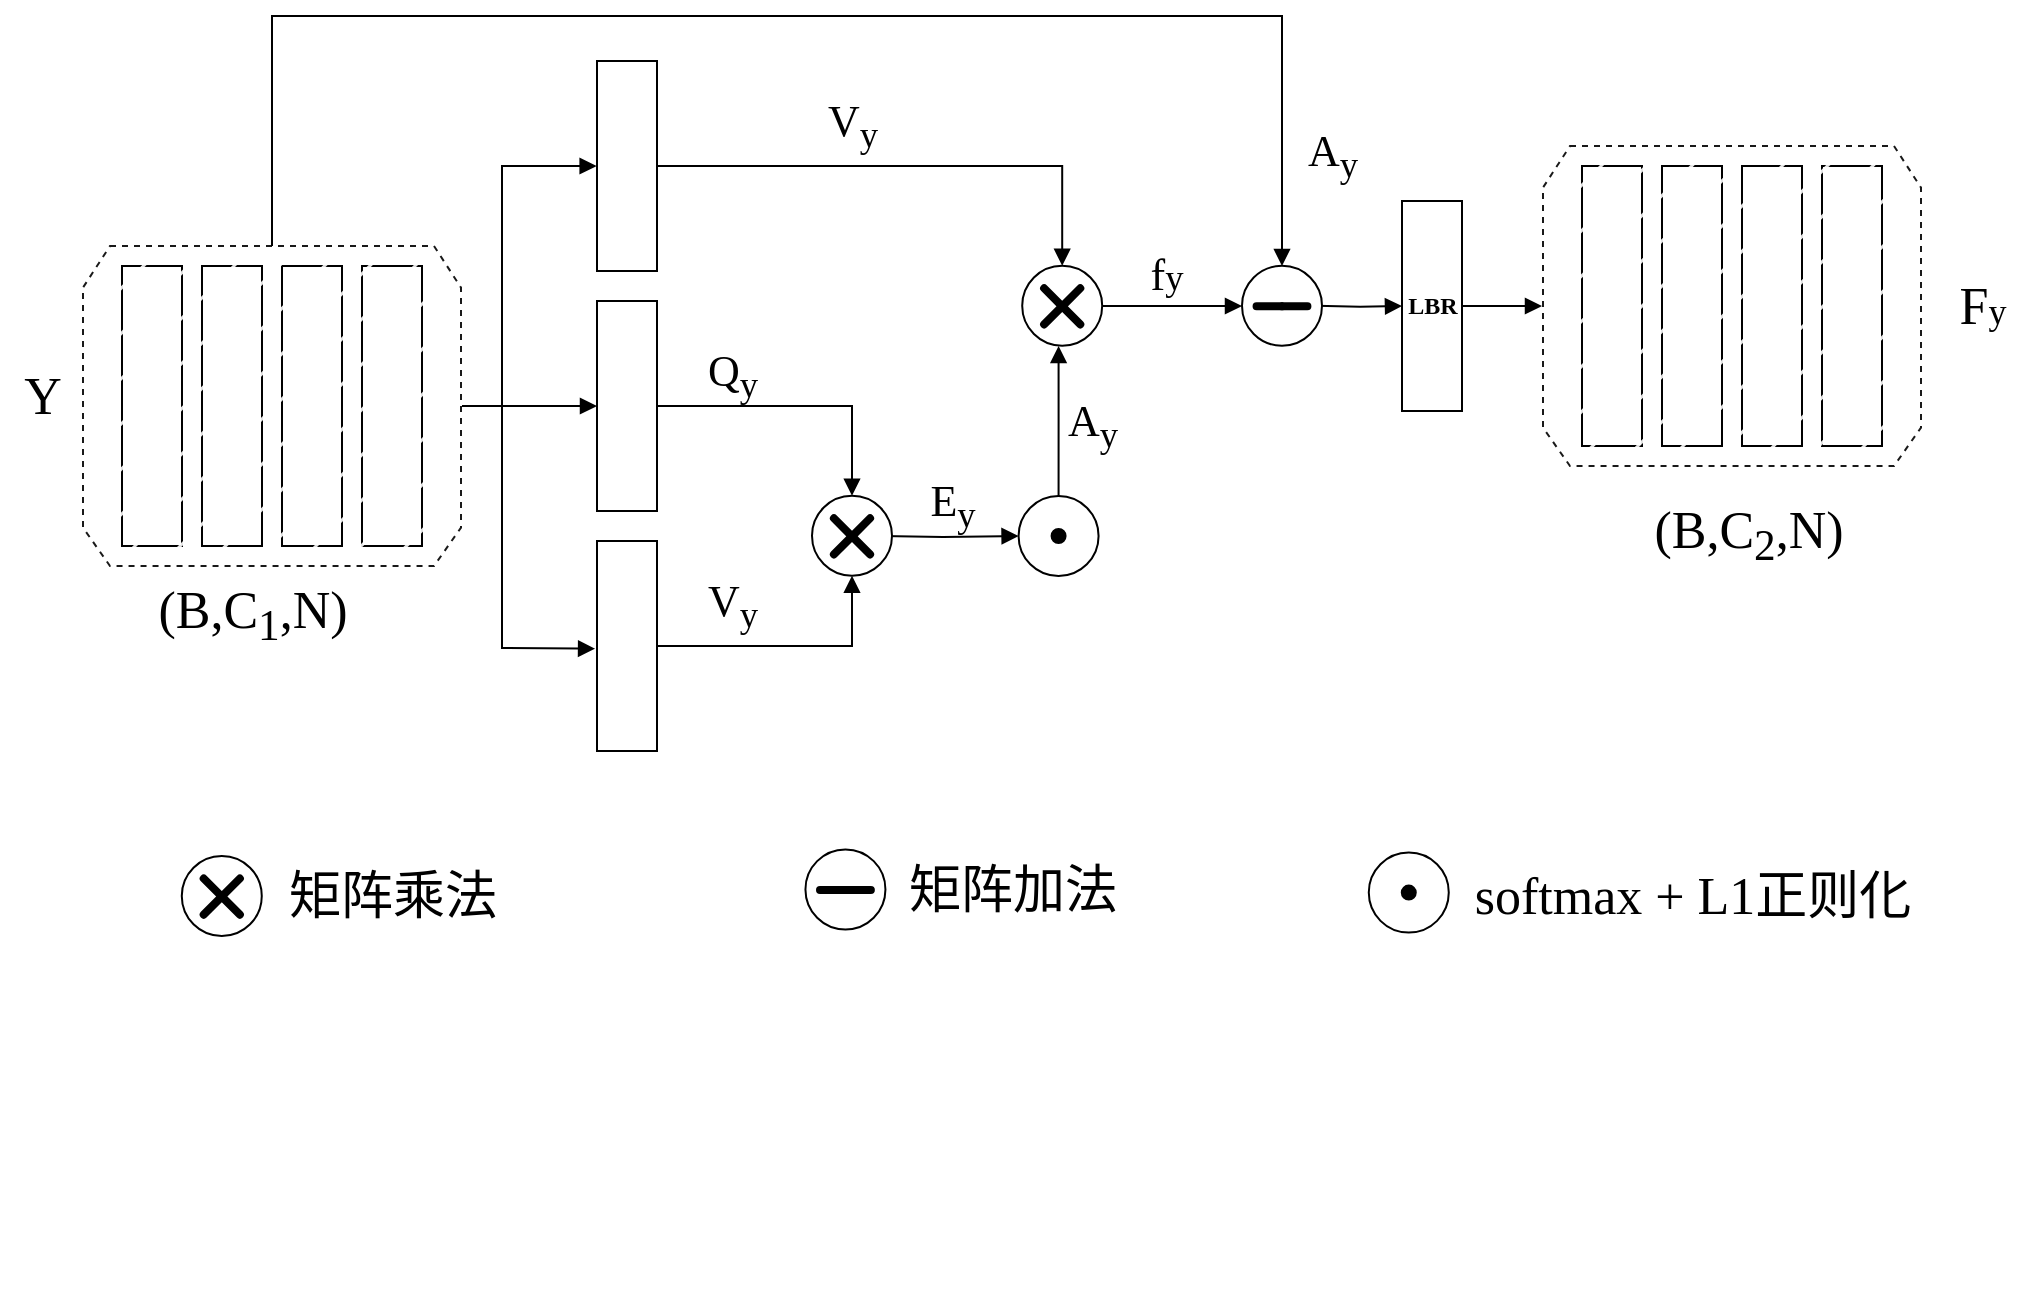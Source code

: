 <mxfile version="20.8.17" type="github">
  <diagram name="第 1 页" id="1EB3_0H8YYV8rfO5gori">
    <mxGraphModel dx="1500" dy="789" grid="1" gridSize="10" guides="1" tooltips="1" connect="1" arrows="1" fold="1" page="1" pageScale="1" pageWidth="827" pageHeight="1169" math="0" shadow="0">
      <root>
        <mxCell id="0" />
        <mxCell id="1" parent="0" />
        <mxCell id="-kPq2Exw5MDwtVTnVc70-168" value="" style="group" parent="1" vertex="1" connectable="0">
          <mxGeometry x="260" y="290" width="1015" height="648.428" as="geometry" />
        </mxCell>
        <mxCell id="y4W07gEEPv4VkjId5-DS-26" value="" style="edgeStyle=none;rounded=0;orthogonalLoop=1;jettySize=auto;html=1;startArrow=none;startFill=0;endArrow=block;endFill=1;fontFamily=Times New Roman;" parent="-kPq2Exw5MDwtVTnVc70-168" target="y4W07gEEPv4VkjId5-DS-14" edge="1">
          <mxGeometry relative="1" as="geometry">
            <mxPoint x="270" y="195" as="sourcePoint" />
            <Array as="points">
              <mxPoint x="230" y="195" />
            </Array>
          </mxGeometry>
        </mxCell>
        <mxCell id="-kPq2Exw5MDwtVTnVc70-380" style="edgeStyle=orthogonalEdgeStyle;rounded=0;orthogonalLoop=1;jettySize=auto;html=1;entryX=0.5;entryY=0;entryDx=0;entryDy=0;fontFamily=宋体;fontSize=26;endArrow=block;endFill=1;" parent="-kPq2Exw5MDwtVTnVc70-168" source="y4W07gEEPv4VkjId5-DS-14" target="-kPq2Exw5MDwtVTnVc70-170" edge="1">
          <mxGeometry relative="1" as="geometry" />
        </mxCell>
        <mxCell id="y4W07gEEPv4VkjId5-DS-14" value="" style="verticalLabelPosition=bottom;verticalAlign=top;html=1;shape=mxgraph.basic.rect;fillColor2=none;strokeWidth=1;size=20;indent=5;fillStyle=auto;rotation=90;fontFamily=Times New Roman;" parent="-kPq2Exw5MDwtVTnVc70-168" vertex="1">
          <mxGeometry x="260" y="180" width="105" height="30" as="geometry" />
        </mxCell>
        <mxCell id="y4W07gEEPv4VkjId5-DS-24" value="" style="verticalLabelPosition=bottom;verticalAlign=top;html=1;shape=mxgraph.basic.rect;fillColor2=none;strokeWidth=1;size=20;indent=5;fillStyle=auto;rotation=90;fontFamily=Times New Roman;" parent="-kPq2Exw5MDwtVTnVc70-168" vertex="1">
          <mxGeometry x="260" y="300" width="105" height="30" as="geometry" />
        </mxCell>
        <mxCell id="y4W07gEEPv4VkjId5-DS-25" value="" style="verticalLabelPosition=bottom;verticalAlign=top;html=1;shape=mxgraph.basic.rect;fillColor2=none;strokeWidth=1;size=20;indent=5;fillStyle=auto;rotation=90;fontFamily=Times New Roman;" parent="-kPq2Exw5MDwtVTnVc70-168" vertex="1">
          <mxGeometry x="260" y="60" width="105" height="30" as="geometry" />
        </mxCell>
        <mxCell id="y4W07gEEPv4VkjId5-DS-27" value="" style="edgeStyle=none;orthogonalLoop=1;jettySize=auto;html=1;rounded=0;startArrow=none;startFill=0;endArrow=block;endFill=1;exitX=0.853;exitY=0.5;exitDx=0;exitDy=0;exitPerimeter=0;entryX=0.5;entryY=1.006;entryDx=0;entryDy=0;entryPerimeter=0;fontFamily=Times New Roman;" parent="-kPq2Exw5MDwtVTnVc70-168" source="y4W07gEEPv4VkjId5-DS-11" target="y4W07gEEPv4VkjId5-DS-25" edge="1">
          <mxGeometry width="80" relative="1" as="geometry">
            <mxPoint x="240" y="195" as="sourcePoint" />
            <mxPoint x="290" y="40" as="targetPoint" />
            <Array as="points">
              <mxPoint x="250" y="195" />
              <mxPoint x="250" y="75" />
            </Array>
          </mxGeometry>
        </mxCell>
        <mxCell id="y4W07gEEPv4VkjId5-DS-28" value="" style="edgeStyle=none;orthogonalLoop=1;jettySize=auto;html=1;rounded=0;startArrow=none;startFill=0;endArrow=block;endFill=1;exitX=0.852;exitY=0.5;exitDx=0;exitDy=0;exitPerimeter=0;entryX=0.513;entryY=1.032;entryDx=0;entryDy=0;entryPerimeter=0;fontFamily=Times New Roman;" parent="-kPq2Exw5MDwtVTnVc70-168" source="y4W07gEEPv4VkjId5-DS-11" target="y4W07gEEPv4VkjId5-DS-24" edge="1">
          <mxGeometry width="80" relative="1" as="geometry">
            <mxPoint x="230" y="194" as="sourcePoint" />
            <mxPoint x="290" y="320" as="targetPoint" />
            <Array as="points">
              <mxPoint x="250" y="195" />
              <mxPoint x="250" y="316" />
            </Array>
          </mxGeometry>
        </mxCell>
        <mxCell id="-kPq2Exw5MDwtVTnVc70-54" style="edgeStyle=orthogonalEdgeStyle;rounded=0;orthogonalLoop=1;jettySize=auto;html=1;entryX=0.5;entryY=0;entryDx=0;entryDy=0;endArrow=block;endFill=1;fontFamily=Times New Roman;" parent="-kPq2Exw5MDwtVTnVc70-168" source="y4W07gEEPv4VkjId5-DS-25" target="-kPq2Exw5MDwtVTnVc70-364" edge="1">
          <mxGeometry relative="1" as="geometry">
            <mxPoint x="528.29" y="125" as="targetPoint" />
          </mxGeometry>
        </mxCell>
        <mxCell id="-kPq2Exw5MDwtVTnVc70-42" value="" style="edgeStyle=orthogonalEdgeStyle;rounded=0;orthogonalLoop=1;jettySize=auto;html=1;endArrow=block;endFill=1;entryX=0.5;entryY=1;entryDx=0;entryDy=0;fontFamily=Times New Roman;" parent="-kPq2Exw5MDwtVTnVc70-168" source="y4W07gEEPv4VkjId5-DS-24" target="-kPq2Exw5MDwtVTnVc70-170" edge="1">
          <mxGeometry relative="1" as="geometry">
            <mxPoint x="420" y="280" as="targetPoint" />
          </mxGeometry>
        </mxCell>
        <mxCell id="-kPq2Exw5MDwtVTnVc70-46" value="" style="group;fontFamily=Times New Roman;" parent="-kPq2Exw5MDwtVTnVc70-168" vertex="1" connectable="0">
          <mxGeometry x="500.004" y="231.714" width="56.569" height="56.569" as="geometry" />
        </mxCell>
        <mxCell id="y4W07gEEPv4VkjId5-DS-44" style="edgeStyle=none;rounded=0;orthogonalLoop=1;jettySize=auto;html=1;exitX=0;exitY=1;exitDx=0;exitDy=0;strokeWidth=3;fontColor=#ffffff;startArrow=none;startFill=0;endArrow=none;endFill=0;fontFamily=Times New Roman;" parent="-kPq2Exw5MDwtVTnVc70-46" edge="1">
          <mxGeometry relative="1" as="geometry">
            <mxPoint x="17.072" y="39.499" as="targetPoint" />
            <Array as="points" />
            <mxPoint x="17.072" y="39.499" as="sourcePoint" />
          </mxGeometry>
        </mxCell>
        <mxCell id="-kPq2Exw5MDwtVTnVc70-16" value="" style="ellipse;whiteSpace=wrap;html=1;fillStyle=auto;strokeColor=#000000;fillColor=#ffffff;rotation=45;fontFamily=Times New Roman;" parent="-kPq2Exw5MDwtVTnVc70-46" vertex="1">
          <mxGeometry x="8.284" y="8.284" width="40" height="40" as="geometry" />
        </mxCell>
        <mxCell id="-kPq2Exw5MDwtVTnVc70-17" style="edgeStyle=none;rounded=0;orthogonalLoop=1;jettySize=auto;html=1;exitX=1;exitY=0;exitDx=0;exitDy=0;strokeWidth=3;fontColor=#ffffff;startArrow=none;startFill=0;endArrow=none;endFill=0;fontFamily=Times New Roman;" parent="-kPq2Exw5MDwtVTnVc70-46" source="-kPq2Exw5MDwtVTnVc70-16" target="-kPq2Exw5MDwtVTnVc70-16" edge="1">
          <mxGeometry relative="1" as="geometry" />
        </mxCell>
        <mxCell id="-kPq2Exw5MDwtVTnVc70-18" style="edgeStyle=none;rounded=0;orthogonalLoop=1;jettySize=auto;html=1;exitX=1;exitY=0;exitDx=0;exitDy=0;strokeWidth=3;fontColor=#ffffff;startArrow=none;startFill=0;endArrow=none;endFill=0;fontFamily=Times New Roman;" parent="-kPq2Exw5MDwtVTnVc70-46" source="-kPq2Exw5MDwtVTnVc70-16" target="-kPq2Exw5MDwtVTnVc70-16" edge="1">
          <mxGeometry relative="1" as="geometry" />
        </mxCell>
        <mxCell id="-kPq2Exw5MDwtVTnVc70-19" style="edgeStyle=none;rounded=0;orthogonalLoop=1;jettySize=auto;html=1;exitX=0;exitY=1;exitDx=0;exitDy=0;strokeWidth=3;fontColor=#ffffff;startArrow=none;startFill=0;endArrow=none;endFill=0;fontFamily=Times New Roman;" parent="-kPq2Exw5MDwtVTnVc70-46" source="-kPq2Exw5MDwtVTnVc70-16" target="-kPq2Exw5MDwtVTnVc70-16" edge="1">
          <mxGeometry relative="1" as="geometry">
            <mxPoint x="108.57" y="-25.43" as="targetPoint" />
            <Array as="points" />
          </mxGeometry>
        </mxCell>
        <mxCell id="-kPq2Exw5MDwtVTnVc70-20" style="edgeStyle=none;rounded=1;orthogonalLoop=1;jettySize=auto;html=1;entryX=0;entryY=1;entryDx=0;entryDy=0;strokeWidth=3;fontColor=#ffffff;startArrow=none;startFill=0;endArrow=none;endFill=0;fontFamily=Times New Roman;" parent="-kPq2Exw5MDwtVTnVc70-46" source="-kPq2Exw5MDwtVTnVc70-16" target="-kPq2Exw5MDwtVTnVc70-16" edge="1">
          <mxGeometry relative="1" as="geometry" />
        </mxCell>
        <mxCell id="-kPq2Exw5MDwtVTnVc70-44" value="" style="ellipse;whiteSpace=wrap;html=1;aspect=fixed;fillColor=#000000;fontFamily=Times New Roman;" parent="-kPq2Exw5MDwtVTnVc70-46" vertex="1">
          <mxGeometry x="24.786" y="24.786" width="7" height="7" as="geometry" />
        </mxCell>
        <mxCell id="-kPq2Exw5MDwtVTnVc70-52" value="" style="edgeStyle=orthogonalEdgeStyle;rounded=0;orthogonalLoop=1;jettySize=auto;html=1;endArrow=block;endFill=1;entryX=0.5;entryY=1;entryDx=0;entryDy=0;fontFamily=Times New Roman;" parent="-kPq2Exw5MDwtVTnVc70-168" source="-kPq2Exw5MDwtVTnVc70-16" edge="1">
          <mxGeometry relative="1" as="geometry">
            <mxPoint x="528.29" y="165" as="targetPoint" />
          </mxGeometry>
        </mxCell>
        <mxCell id="-kPq2Exw5MDwtVTnVc70-53" value="" style="edgeStyle=orthogonalEdgeStyle;rounded=0;orthogonalLoop=1;jettySize=auto;html=1;endArrow=block;endFill=1;entryX=0;entryY=1;entryDx=0;entryDy=0;fontFamily=Times New Roman;" parent="-kPq2Exw5MDwtVTnVc70-168" target="-kPq2Exw5MDwtVTnVc70-16" edge="1">
          <mxGeometry relative="1" as="geometry">
            <mxPoint x="440.0" y="259.999" as="sourcePoint" />
            <mxPoint x="500" y="260" as="targetPoint" />
          </mxGeometry>
        </mxCell>
        <mxCell id="-kPq2Exw5MDwtVTnVc70-67" style="edgeStyle=orthogonalEdgeStyle;rounded=0;orthogonalLoop=1;jettySize=auto;html=1;endArrow=block;endFill=1;fontFamily=Times New Roman;" parent="-kPq2Exw5MDwtVTnVc70-168" edge="1">
          <mxGeometry relative="1" as="geometry">
            <mxPoint x="620" y="145" as="targetPoint" />
            <mxPoint x="548.29" y="145" as="sourcePoint" />
          </mxGeometry>
        </mxCell>
        <mxCell id="-kPq2Exw5MDwtVTnVc70-73" value="" style="group;fillColor=#FFFFFF;fontFamily=Times New Roman;" parent="-kPq2Exw5MDwtVTnVc70-168" vertex="1" connectable="0">
          <mxGeometry x="690" y="92.5" width="50" height="105" as="geometry" />
        </mxCell>
        <mxCell id="-kPq2Exw5MDwtVTnVc70-69" value="" style="verticalLabelPosition=bottom;verticalAlign=top;html=1;shape=mxgraph.basic.rect;fillColor2=none;strokeWidth=1;size=20;indent=5;fillStyle=auto;rotation=90;fontFamily=Times New Roman;" parent="-kPq2Exw5MDwtVTnVc70-73" vertex="1">
          <mxGeometry x="-27.5" y="37.5" width="105" height="30" as="geometry" />
        </mxCell>
        <mxCell id="-kPq2Exw5MDwtVTnVc70-72" value="&lt;b&gt;LBR&lt;/b&gt;" style="text;html=1;align=center;verticalAlign=middle;resizable=0;points=[];autosize=1;strokeColor=none;fillColor=none;fontFamily=Times New Roman;" parent="-kPq2Exw5MDwtVTnVc70-73" vertex="1">
          <mxGeometry y="37.36" width="50" height="30" as="geometry" />
        </mxCell>
        <mxCell id="-kPq2Exw5MDwtVTnVc70-74" style="edgeStyle=orthogonalEdgeStyle;rounded=0;orthogonalLoop=1;jettySize=auto;html=1;endArrow=block;endFill=1;fontFamily=Times New Roman;" parent="-kPq2Exw5MDwtVTnVc70-168" target="-kPq2Exw5MDwtVTnVc70-69" edge="1">
          <mxGeometry relative="1" as="geometry">
            <mxPoint x="657.143" y="144.858" as="sourcePoint" />
          </mxGeometry>
        </mxCell>
        <mxCell id="-kPq2Exw5MDwtVTnVc70-75" value="" style="group;fontFamily=Times New Roman;" parent="-kPq2Exw5MDwtVTnVc70-168" vertex="1" connectable="0">
          <mxGeometry y="115" width="270" height="160" as="geometry" />
        </mxCell>
        <mxCell id="y4W07gEEPv4VkjId5-DS-1" value="" style="rounded=0;whiteSpace=wrap;html=1;strokeColor=#000000;fontFamily=Times New Roman;" parent="-kPq2Exw5MDwtVTnVc70-75" vertex="1">
          <mxGeometry x="60" y="10" width="30" height="140" as="geometry" />
        </mxCell>
        <mxCell id="y4W07gEEPv4VkjId5-DS-2" value="" style="rounded=0;whiteSpace=wrap;html=1;strokeColor=#000000;fontFamily=Times New Roman;" parent="-kPq2Exw5MDwtVTnVc70-75" vertex="1">
          <mxGeometry x="100" y="10" width="30" height="140" as="geometry" />
        </mxCell>
        <mxCell id="y4W07gEEPv4VkjId5-DS-3" value="" style="rounded=0;whiteSpace=wrap;html=1;strokeColor=#000000;fontFamily=Times New Roman;" parent="-kPq2Exw5MDwtVTnVc70-75" vertex="1">
          <mxGeometry x="140" y="10" width="30" height="140" as="geometry" />
        </mxCell>
        <mxCell id="y4W07gEEPv4VkjId5-DS-4" value="" style="rounded=0;whiteSpace=wrap;html=1;strokeColor=#000000;fontFamily=Times New Roman;" parent="-kPq2Exw5MDwtVTnVc70-75" vertex="1">
          <mxGeometry x="180" y="10" width="30" height="140" as="geometry" />
        </mxCell>
        <mxCell id="y4W07gEEPv4VkjId5-DS-11" value="" style="verticalLabelPosition=bottom;verticalAlign=top;html=1;shape=mxgraph.basic.polygon;polyCoords=[[0.2,0],[0.8,0],[0.85,0.13],[0.85,0.88],[0.8,1],[0.2,1],[0.15,0.88],[0.15,0.13]];polyline=0;strokeColor=#000000;dashed=1;opacity=90;fillStyle=hatch;fontFamily=Times New Roman;" parent="-kPq2Exw5MDwtVTnVc70-75" vertex="1">
          <mxGeometry width="270" height="160" as="geometry" />
        </mxCell>
        <mxCell id="-kPq2Exw5MDwtVTnVc70-91" value="&lt;font style=&quot;font-size: 26px;&quot;&gt;Y&lt;/font&gt;" style="text;html=1;align=center;verticalAlign=middle;resizable=0;points=[];autosize=1;strokeColor=none;fillColor=none;fontSize=22;fontFamily=Times New Roman;" parent="-kPq2Exw5MDwtVTnVc70-75" vertex="1">
          <mxGeometry y="55" width="40" height="40" as="geometry" />
        </mxCell>
        <mxCell id="-kPq2Exw5MDwtVTnVc70-68" style="edgeStyle=orthogonalEdgeStyle;rounded=0;orthogonalLoop=1;jettySize=auto;html=1;entryX=0;entryY=0;entryDx=0;entryDy=0;endArrow=block;endFill=1;fontFamily=Times New Roman;" parent="-kPq2Exw5MDwtVTnVc70-168" source="y4W07gEEPv4VkjId5-DS-11" edge="1">
          <mxGeometry relative="1" as="geometry">
            <mxPoint x="640" y="125.0" as="targetPoint" />
            <Array as="points">
              <mxPoint x="135" />
              <mxPoint x="640" />
            </Array>
          </mxGeometry>
        </mxCell>
        <mxCell id="-kPq2Exw5MDwtVTnVc70-85" value="&lt;font style=&quot;font-size: 22px;&quot;&gt;V&lt;sub&gt;y&lt;/sub&gt;&lt;/font&gt;" style="text;html=1;align=center;verticalAlign=middle;resizable=0;points=[];autosize=1;strokeColor=none;fillColor=none;fontFamily=Times New Roman;" parent="-kPq2Exw5MDwtVTnVc70-168" vertex="1">
          <mxGeometry x="400" y="35" width="50" height="40" as="geometry" />
        </mxCell>
        <mxCell id="-kPq2Exw5MDwtVTnVc70-86" value="&lt;font style=&quot;font-size: 22px;&quot;&gt;Q&lt;sub&gt;y&lt;/sub&gt;&lt;/font&gt;" style="text;html=1;align=center;verticalAlign=middle;resizable=0;points=[];autosize=1;strokeColor=none;fillColor=none;fontFamily=Times New Roman;" parent="-kPq2Exw5MDwtVTnVc70-168" vertex="1">
          <mxGeometry x="340" y="160" width="50" height="40" as="geometry" />
        </mxCell>
        <mxCell id="-kPq2Exw5MDwtVTnVc70-87" value="&lt;font style=&quot;font-size: 22px;&quot;&gt;V&lt;sub&gt;y&lt;/sub&gt;&lt;/font&gt;" style="text;html=1;align=center;verticalAlign=middle;resizable=0;points=[];autosize=1;strokeColor=none;fillColor=none;fontFamily=Times New Roman;" parent="-kPq2Exw5MDwtVTnVc70-168" vertex="1">
          <mxGeometry x="340" y="275" width="50" height="40" as="geometry" />
        </mxCell>
        <mxCell id="-kPq2Exw5MDwtVTnVc70-88" value="E&lt;sub&gt;y&lt;/sub&gt;" style="text;html=1;align=center;verticalAlign=middle;resizable=0;points=[];autosize=1;strokeColor=none;fillColor=none;fontSize=22;fontFamily=Times New Roman;" parent="-kPq2Exw5MDwtVTnVc70-168" vertex="1">
          <mxGeometry x="450" y="225" width="50" height="40" as="geometry" />
        </mxCell>
        <mxCell id="-kPq2Exw5MDwtVTnVc70-89" value="A&lt;sub&gt;y&lt;/sub&gt;" style="text;html=1;align=center;verticalAlign=middle;resizable=0;points=[];autosize=1;strokeColor=none;fillColor=none;fontSize=22;fontFamily=Times New Roman;" parent="-kPq2Exw5MDwtVTnVc70-168" vertex="1">
          <mxGeometry x="520" y="185" width="50" height="40" as="geometry" />
        </mxCell>
        <mxCell id="-kPq2Exw5MDwtVTnVc70-90" value="f&lt;span style=&quot;font-size: 18.333px;&quot;&gt;y&lt;/span&gt;" style="text;html=1;align=center;verticalAlign=middle;resizable=0;points=[];autosize=1;strokeColor=none;fillColor=none;fontSize=22;fontFamily=Times New Roman;" parent="-kPq2Exw5MDwtVTnVc70-168" vertex="1">
          <mxGeometry x="561.57" y="110" width="40" height="40" as="geometry" />
        </mxCell>
        <mxCell id="-kPq2Exw5MDwtVTnVc70-102" value="(B,C&lt;sub&gt;1&lt;/sub&gt;,N)" style="text;html=1;align=center;verticalAlign=middle;resizable=0;points=[];autosize=1;strokeColor=none;fillColor=none;fontSize=26;fontFamily=Times New Roman;" parent="-kPq2Exw5MDwtVTnVc70-168" vertex="1">
          <mxGeometry x="65" y="275" width="120" height="50" as="geometry" />
        </mxCell>
        <mxCell id="-kPq2Exw5MDwtVTnVc70-103" value="" style="group;fontFamily=Times New Roman;" parent="-kPq2Exw5MDwtVTnVc70-168" vertex="1" connectable="0">
          <mxGeometry x="730" y="65" width="285" height="160" as="geometry" />
        </mxCell>
        <mxCell id="-kPq2Exw5MDwtVTnVc70-76" value="" style="group;fontFamily=Times New Roman;" parent="-kPq2Exw5MDwtVTnVc70-103" vertex="1" connectable="0">
          <mxGeometry width="285" height="160" as="geometry" />
        </mxCell>
        <mxCell id="-kPq2Exw5MDwtVTnVc70-77" value="" style="rounded=0;whiteSpace=wrap;html=1;strokeColor=#000000;fontFamily=Times New Roman;" parent="-kPq2Exw5MDwtVTnVc70-76" vertex="1">
          <mxGeometry x="60" y="10" width="30" height="140" as="geometry" />
        </mxCell>
        <mxCell id="-kPq2Exw5MDwtVTnVc70-78" value="" style="rounded=0;whiteSpace=wrap;html=1;strokeColor=#000000;fontFamily=Times New Roman;" parent="-kPq2Exw5MDwtVTnVc70-76" vertex="1">
          <mxGeometry x="100" y="10" width="30" height="140" as="geometry" />
        </mxCell>
        <mxCell id="-kPq2Exw5MDwtVTnVc70-79" value="" style="rounded=0;whiteSpace=wrap;html=1;strokeColor=#000000;fontFamily=Times New Roman;" parent="-kPq2Exw5MDwtVTnVc70-76" vertex="1">
          <mxGeometry x="140" y="10" width="30" height="140" as="geometry" />
        </mxCell>
        <mxCell id="-kPq2Exw5MDwtVTnVc70-80" value="" style="rounded=0;whiteSpace=wrap;html=1;strokeColor=#000000;fontFamily=Times New Roman;" parent="-kPq2Exw5MDwtVTnVc70-76" vertex="1">
          <mxGeometry x="180" y="10" width="30" height="140" as="geometry" />
        </mxCell>
        <mxCell id="-kPq2Exw5MDwtVTnVc70-81" value="" style="verticalLabelPosition=bottom;verticalAlign=top;html=1;shape=mxgraph.basic.polygon;polyCoords=[[0.2,0],[0.8,0],[0.85,0.13],[0.85,0.88],[0.8,1],[0.2,1],[0.15,0.88],[0.15,0.13]];polyline=0;strokeColor=#000000;dashed=1;opacity=90;fillStyle=hatch;fontFamily=Times New Roman;" parent="-kPq2Exw5MDwtVTnVc70-76" vertex="1">
          <mxGeometry width="270" height="160" as="geometry" />
        </mxCell>
        <mxCell id="-kPq2Exw5MDwtVTnVc70-92" value="&lt;span style=&quot;font-size: 26px;&quot;&gt;F&lt;/span&gt;&lt;span style=&quot;font-size: 18.056px;&quot;&gt;y&lt;/span&gt;" style="text;html=1;align=center;verticalAlign=middle;resizable=0;points=[];autosize=1;strokeColor=none;fillColor=none;fontSize=22;fontFamily=Times New Roman;" parent="-kPq2Exw5MDwtVTnVc70-76" vertex="1">
          <mxGeometry x="235" y="60" width="50" height="40" as="geometry" />
        </mxCell>
        <mxCell id="-kPq2Exw5MDwtVTnVc70-105" style="edgeStyle=orthogonalEdgeStyle;rounded=0;orthogonalLoop=1;jettySize=auto;html=1;fontSize=26;endArrow=block;endFill=1;fontFamily=Times New Roman;" parent="-kPq2Exw5MDwtVTnVc70-168" source="-kPq2Exw5MDwtVTnVc70-69" edge="1">
          <mxGeometry relative="1" as="geometry">
            <mxPoint x="770" y="145" as="targetPoint" />
          </mxGeometry>
        </mxCell>
        <mxCell id="-kPq2Exw5MDwtVTnVc70-144" value="&lt;font face=&quot;宋体&quot;&gt;矩阵乘法&lt;/font&gt;" style="text;html=1;align=center;verticalAlign=middle;resizable=0;points=[];autosize=1;strokeColor=none;fillColor=none;fontSize=26;fontFamily=Times New Roman;" parent="-kPq2Exw5MDwtVTnVc70-168" vertex="1">
          <mxGeometry x="130" y="415" width="130" height="50" as="geometry" />
        </mxCell>
        <mxCell id="-kPq2Exw5MDwtVTnVc70-167" value="" style="group" parent="-kPq2Exw5MDwtVTnVc70-168" vertex="1" connectable="0">
          <mxGeometry x="401.716" y="408.436" width="168.284" height="56.569" as="geometry" />
        </mxCell>
        <mxCell id="-kPq2Exw5MDwtVTnVc70-156" value="&lt;font face=&quot;宋体&quot;&gt;矩阵加法&lt;/font&gt;" style="text;html=1;align=center;verticalAlign=middle;resizable=0;points=[];autosize=1;strokeColor=none;fillColor=none;fontSize=26;fontFamily=Times New Roman;" parent="-kPq2Exw5MDwtVTnVc70-167" vertex="1">
          <mxGeometry x="38.284" y="3.284" width="130" height="50" as="geometry" />
        </mxCell>
        <mxCell id="-kPq2Exw5MDwtVTnVc70-390" value="" style="group" parent="-kPq2Exw5MDwtVTnVc70-167" vertex="1" connectable="0">
          <mxGeometry x="0.004" y="8.284" width="40" height="40" as="geometry" />
        </mxCell>
        <mxCell id="-kPq2Exw5MDwtVTnVc70-391" value="" style="ellipse;whiteSpace=wrap;html=1;fillStyle=auto;strokeColor=#000000;fillColor=#ffffff;fontFamily=Times New Roman;container=0;" parent="-kPq2Exw5MDwtVTnVc70-390" vertex="1">
          <mxGeometry width="40" height="40" as="geometry" />
        </mxCell>
        <mxCell id="-kPq2Exw5MDwtVTnVc70-392" style="edgeStyle=none;rounded=0;orthogonalLoop=1;jettySize=auto;html=1;exitX=1;exitY=0;exitDx=0;exitDy=0;strokeWidth=3;fontColor=#ffffff;startArrow=none;startFill=0;endArrow=none;endFill=0;fontFamily=Times New Roman;" parent="-kPq2Exw5MDwtVTnVc70-390" source="-kPq2Exw5MDwtVTnVc70-391" target="-kPq2Exw5MDwtVTnVc70-391" edge="1">
          <mxGeometry relative="1" as="geometry" />
        </mxCell>
        <mxCell id="-kPq2Exw5MDwtVTnVc70-393" style="edgeStyle=none;rounded=0;orthogonalLoop=1;jettySize=auto;html=1;exitX=1;exitY=0;exitDx=0;exitDy=0;strokeWidth=3;fontColor=#ffffff;startArrow=none;startFill=0;endArrow=none;endFill=0;fontFamily=Times New Roman;" parent="-kPq2Exw5MDwtVTnVc70-390" source="-kPq2Exw5MDwtVTnVc70-391" target="-kPq2Exw5MDwtVTnVc70-391" edge="1">
          <mxGeometry relative="1" as="geometry" />
        </mxCell>
        <mxCell id="-kPq2Exw5MDwtVTnVc70-394" style="edgeStyle=none;rounded=0;orthogonalLoop=1;jettySize=auto;html=1;exitX=0;exitY=1;exitDx=0;exitDy=0;strokeWidth=3;fontColor=#ffffff;startArrow=none;startFill=0;endArrow=none;endFill=0;fontFamily=Times New Roman;" parent="-kPq2Exw5MDwtVTnVc70-390" source="-kPq2Exw5MDwtVTnVc70-391" target="-kPq2Exw5MDwtVTnVc70-391" edge="1">
          <mxGeometry relative="1" as="geometry">
            <mxPoint x="-319.286" y="-317.143" as="targetPoint" />
            <Array as="points" />
          </mxGeometry>
        </mxCell>
        <mxCell id="-kPq2Exw5MDwtVTnVc70-395" style="edgeStyle=none;rounded=1;orthogonalLoop=1;jettySize=auto;html=1;entryX=0;entryY=1;entryDx=0;entryDy=0;strokeWidth=3;fontColor=#ffffff;startArrow=none;startFill=0;endArrow=none;endFill=0;fontFamily=Times New Roman;" parent="-kPq2Exw5MDwtVTnVc70-390" source="-kPq2Exw5MDwtVTnVc70-391" target="-kPq2Exw5MDwtVTnVc70-391" edge="1">
          <mxGeometry relative="1" as="geometry" />
        </mxCell>
        <mxCell id="-kPq2Exw5MDwtVTnVc70-396" value="" style="group;rotation=90;" parent="-kPq2Exw5MDwtVTnVc70-390" vertex="1" connectable="0">
          <mxGeometry x="18.781" y="5.778" width="3" height="28.43" as="geometry" />
        </mxCell>
        <mxCell id="-kPq2Exw5MDwtVTnVc70-397" value="" style="shape=delay;whiteSpace=wrap;html=1;fontFamily=宋体;fontSize=26;fillColor=#000000;rotation=180;container=0;" parent="-kPq2Exw5MDwtVTnVc70-396" vertex="1">
          <mxGeometry x="-13" y="13" width="14.43" height="3" as="geometry" />
        </mxCell>
        <mxCell id="-kPq2Exw5MDwtVTnVc70-398" value="" style="shape=delay;whiteSpace=wrap;html=1;fontFamily=宋体;fontSize=26;fillColor=#000000;rotation=180;container=0;flipH=1;" parent="-kPq2Exw5MDwtVTnVc70-396" vertex="1">
          <mxGeometry x="1" y="13" width="14.43" height="3" as="geometry" />
        </mxCell>
        <mxCell id="-kPq2Exw5MDwtVTnVc70-219" value="" style="group" parent="-kPq2Exw5MDwtVTnVc70-168" vertex="1" connectable="0">
          <mxGeometry x="404.898" y="239.79" width="40.206" height="40.206" as="geometry" />
        </mxCell>
        <mxCell id="-kPq2Exw5MDwtVTnVc70-170" value="" style="ellipse;whiteSpace=wrap;html=1;fillStyle=auto;strokeColor=#000000;fillColor=#ffffff;fontFamily=Times New Roman;container=0;" parent="-kPq2Exw5MDwtVTnVc70-219" vertex="1">
          <mxGeometry x="0.102" y="0.1" width="40" height="40" as="geometry" />
        </mxCell>
        <mxCell id="-kPq2Exw5MDwtVTnVc70-171" style="edgeStyle=none;rounded=0;orthogonalLoop=1;jettySize=auto;html=1;exitX=1;exitY=0;exitDx=0;exitDy=0;strokeWidth=3;fontColor=#ffffff;startArrow=none;startFill=0;endArrow=none;endFill=0;fontFamily=Times New Roman;" parent="-kPq2Exw5MDwtVTnVc70-219" source="-kPq2Exw5MDwtVTnVc70-170" target="-kPq2Exw5MDwtVTnVc70-170" edge="1">
          <mxGeometry relative="1" as="geometry" />
        </mxCell>
        <mxCell id="-kPq2Exw5MDwtVTnVc70-172" style="edgeStyle=none;rounded=0;orthogonalLoop=1;jettySize=auto;html=1;exitX=1;exitY=0;exitDx=0;exitDy=0;strokeWidth=3;fontColor=#ffffff;startArrow=none;startFill=0;endArrow=none;endFill=0;fontFamily=Times New Roman;" parent="-kPq2Exw5MDwtVTnVc70-219" source="-kPq2Exw5MDwtVTnVc70-170" target="-kPq2Exw5MDwtVTnVc70-170" edge="1">
          <mxGeometry relative="1" as="geometry" />
        </mxCell>
        <mxCell id="-kPq2Exw5MDwtVTnVc70-173" style="edgeStyle=none;rounded=0;orthogonalLoop=1;jettySize=auto;html=1;exitX=0;exitY=1;exitDx=0;exitDy=0;strokeWidth=3;fontColor=#ffffff;startArrow=none;startFill=0;endArrow=none;endFill=0;fontFamily=Times New Roman;" parent="-kPq2Exw5MDwtVTnVc70-219" source="-kPq2Exw5MDwtVTnVc70-170" target="-kPq2Exw5MDwtVTnVc70-170" edge="1">
          <mxGeometry relative="1" as="geometry">
            <mxPoint x="45.816" y="2.957" as="targetPoint" />
            <Array as="points" />
          </mxGeometry>
        </mxCell>
        <mxCell id="-kPq2Exw5MDwtVTnVc70-174" style="edgeStyle=none;rounded=1;orthogonalLoop=1;jettySize=auto;html=1;entryX=0;entryY=1;entryDx=0;entryDy=0;strokeWidth=3;fontColor=#ffffff;startArrow=none;startFill=0;endArrow=none;endFill=0;fontFamily=Times New Roman;" parent="-kPq2Exw5MDwtVTnVc70-219" source="-kPq2Exw5MDwtVTnVc70-170" target="-kPq2Exw5MDwtVTnVc70-170" edge="1">
          <mxGeometry relative="1" as="geometry" />
        </mxCell>
        <mxCell id="-kPq2Exw5MDwtVTnVc70-217" value="" style="group;rotation=45;" parent="-kPq2Exw5MDwtVTnVc70-219" vertex="1" connectable="0">
          <mxGeometry x="5.888" y="5.888" width="28.43" height="28.43" as="geometry" />
        </mxCell>
        <mxCell id="-kPq2Exw5MDwtVTnVc70-211" value="" style="group;rotation=45;" parent="-kPq2Exw5MDwtVTnVc70-217" vertex="1" connectable="0">
          <mxGeometry x="13" width="3" height="28.43" as="geometry" />
        </mxCell>
        <mxCell id="-kPq2Exw5MDwtVTnVc70-212" value="" style="shape=delay;whiteSpace=wrap;html=1;fontFamily=宋体;fontSize=26;fillColor=#000000;rotation=135;container=0;" parent="-kPq2Exw5MDwtVTnVc70-211" vertex="1">
          <mxGeometry x="-11" y="18" width="14.43" height="3" as="geometry" />
        </mxCell>
        <mxCell id="-kPq2Exw5MDwtVTnVc70-213" value="" style="shape=delay;whiteSpace=wrap;html=1;fontFamily=宋体;fontSize=26;fillColor=#000000;rotation=135;container=0;flipH=1;" parent="-kPq2Exw5MDwtVTnVc70-211" vertex="1">
          <mxGeometry x="-1" y="8" width="14.43" height="3" as="geometry" />
        </mxCell>
        <mxCell id="-kPq2Exw5MDwtVTnVc70-214" value="" style="group;rotation=135;" parent="-kPq2Exw5MDwtVTnVc70-217" vertex="1" connectable="0">
          <mxGeometry x="13" width="3" height="28.43" as="geometry" />
        </mxCell>
        <mxCell id="-kPq2Exw5MDwtVTnVc70-215" value="" style="shape=delay;whiteSpace=wrap;html=1;fontFamily=宋体;fontSize=26;fillColor=#000000;rotation=225;container=0;" parent="-kPq2Exw5MDwtVTnVc70-214" vertex="1">
          <mxGeometry x="-11" y="8" width="14.43" height="3" as="geometry" />
        </mxCell>
        <mxCell id="-kPq2Exw5MDwtVTnVc70-216" value="" style="shape=delay;whiteSpace=wrap;html=1;fontFamily=宋体;fontSize=26;fillColor=#000000;rotation=225;container=0;flipH=1;" parent="-kPq2Exw5MDwtVTnVc70-214" vertex="1">
          <mxGeometry x="-1" y="18" width="14.43" height="3" as="geometry" />
        </mxCell>
        <mxCell id="-kPq2Exw5MDwtVTnVc70-362" value="A&lt;sub&gt;y&lt;/sub&gt;" style="text;html=1;align=center;verticalAlign=middle;resizable=0;points=[];autosize=1;strokeColor=none;fillColor=none;fontSize=22;fontFamily=Times New Roman;" parent="-kPq2Exw5MDwtVTnVc70-168" vertex="1">
          <mxGeometry x="640" y="50" width="50" height="40" as="geometry" />
        </mxCell>
        <mxCell id="-kPq2Exw5MDwtVTnVc70-363" value="" style="group" parent="-kPq2Exw5MDwtVTnVc70-168" vertex="1" connectable="0">
          <mxGeometry x="509.998" y="124.79" width="40.206" height="40.206" as="geometry" />
        </mxCell>
        <mxCell id="-kPq2Exw5MDwtVTnVc70-364" value="" style="ellipse;whiteSpace=wrap;html=1;fillStyle=auto;strokeColor=#000000;fillColor=#ffffff;fontFamily=Times New Roman;container=0;" parent="-kPq2Exw5MDwtVTnVc70-363" vertex="1">
          <mxGeometry x="0.102" y="0.1" width="40" height="40" as="geometry" />
        </mxCell>
        <mxCell id="-kPq2Exw5MDwtVTnVc70-365" style="edgeStyle=none;rounded=0;orthogonalLoop=1;jettySize=auto;html=1;exitX=1;exitY=0;exitDx=0;exitDy=0;strokeWidth=3;fontColor=#ffffff;startArrow=none;startFill=0;endArrow=none;endFill=0;fontFamily=Times New Roman;" parent="-kPq2Exw5MDwtVTnVc70-363" source="-kPq2Exw5MDwtVTnVc70-364" target="-kPq2Exw5MDwtVTnVc70-364" edge="1">
          <mxGeometry relative="1" as="geometry" />
        </mxCell>
        <mxCell id="-kPq2Exw5MDwtVTnVc70-366" style="edgeStyle=none;rounded=0;orthogonalLoop=1;jettySize=auto;html=1;exitX=1;exitY=0;exitDx=0;exitDy=0;strokeWidth=3;fontColor=#ffffff;startArrow=none;startFill=0;endArrow=none;endFill=0;fontFamily=Times New Roman;" parent="-kPq2Exw5MDwtVTnVc70-363" source="-kPq2Exw5MDwtVTnVc70-364" target="-kPq2Exw5MDwtVTnVc70-364" edge="1">
          <mxGeometry relative="1" as="geometry" />
        </mxCell>
        <mxCell id="-kPq2Exw5MDwtVTnVc70-367" style="edgeStyle=none;rounded=0;orthogonalLoop=1;jettySize=auto;html=1;exitX=0;exitY=1;exitDx=0;exitDy=0;strokeWidth=3;fontColor=#ffffff;startArrow=none;startFill=0;endArrow=none;endFill=0;fontFamily=Times New Roman;" parent="-kPq2Exw5MDwtVTnVc70-363" source="-kPq2Exw5MDwtVTnVc70-364" target="-kPq2Exw5MDwtVTnVc70-364" edge="1">
          <mxGeometry relative="1" as="geometry">
            <mxPoint x="45.816" y="2.957" as="targetPoint" />
            <Array as="points" />
          </mxGeometry>
        </mxCell>
        <mxCell id="-kPq2Exw5MDwtVTnVc70-368" style="edgeStyle=none;rounded=1;orthogonalLoop=1;jettySize=auto;html=1;entryX=0;entryY=1;entryDx=0;entryDy=0;strokeWidth=3;fontColor=#ffffff;startArrow=none;startFill=0;endArrow=none;endFill=0;fontFamily=Times New Roman;" parent="-kPq2Exw5MDwtVTnVc70-363" source="-kPq2Exw5MDwtVTnVc70-364" target="-kPq2Exw5MDwtVTnVc70-364" edge="1">
          <mxGeometry relative="1" as="geometry" />
        </mxCell>
        <mxCell id="-kPq2Exw5MDwtVTnVc70-369" value="" style="group;rotation=45;" parent="-kPq2Exw5MDwtVTnVc70-363" vertex="1" connectable="0">
          <mxGeometry x="5.888" y="5.888" width="28.43" height="28.43" as="geometry" />
        </mxCell>
        <mxCell id="-kPq2Exw5MDwtVTnVc70-370" value="" style="group;rotation=45;" parent="-kPq2Exw5MDwtVTnVc70-369" vertex="1" connectable="0">
          <mxGeometry x="13" width="3" height="28.43" as="geometry" />
        </mxCell>
        <mxCell id="-kPq2Exw5MDwtVTnVc70-371" value="" style="shape=delay;whiteSpace=wrap;html=1;fontFamily=宋体;fontSize=26;fillColor=#000000;rotation=135;container=0;" parent="-kPq2Exw5MDwtVTnVc70-370" vertex="1">
          <mxGeometry x="-11" y="18" width="14.43" height="3" as="geometry" />
        </mxCell>
        <mxCell id="-kPq2Exw5MDwtVTnVc70-372" value="" style="shape=delay;whiteSpace=wrap;html=1;fontFamily=宋体;fontSize=26;fillColor=#000000;rotation=135;container=0;flipH=1;" parent="-kPq2Exw5MDwtVTnVc70-370" vertex="1">
          <mxGeometry x="-1" y="8" width="14.43" height="3" as="geometry" />
        </mxCell>
        <mxCell id="-kPq2Exw5MDwtVTnVc70-373" value="" style="group;rotation=135;" parent="-kPq2Exw5MDwtVTnVc70-369" vertex="1" connectable="0">
          <mxGeometry x="13" width="3" height="28.43" as="geometry" />
        </mxCell>
        <mxCell id="-kPq2Exw5MDwtVTnVc70-374" value="" style="shape=delay;whiteSpace=wrap;html=1;fontFamily=宋体;fontSize=26;fillColor=#000000;rotation=225;container=0;" parent="-kPq2Exw5MDwtVTnVc70-373" vertex="1">
          <mxGeometry x="-11" y="8" width="14.43" height="3" as="geometry" />
        </mxCell>
        <mxCell id="-kPq2Exw5MDwtVTnVc70-375" value="" style="shape=delay;whiteSpace=wrap;html=1;fontFamily=宋体;fontSize=26;fillColor=#000000;rotation=225;container=0;flipH=1;" parent="-kPq2Exw5MDwtVTnVc70-373" vertex="1">
          <mxGeometry x="-1" y="18" width="14.43" height="3" as="geometry" />
        </mxCell>
        <mxCell id="-kPq2Exw5MDwtVTnVc70-381" value="" style="group" parent="-kPq2Exw5MDwtVTnVc70-168" vertex="1" connectable="0">
          <mxGeometry x="620" y="124.89" width="40" height="40" as="geometry" />
        </mxCell>
        <mxCell id="-kPq2Exw5MDwtVTnVc70-382" value="" style="ellipse;whiteSpace=wrap;html=1;fillStyle=auto;strokeColor=#000000;fillColor=#ffffff;fontFamily=Times New Roman;container=0;" parent="-kPq2Exw5MDwtVTnVc70-381" vertex="1">
          <mxGeometry width="40" height="40" as="geometry" />
        </mxCell>
        <mxCell id="-kPq2Exw5MDwtVTnVc70-383" style="edgeStyle=none;rounded=0;orthogonalLoop=1;jettySize=auto;html=1;exitX=1;exitY=0;exitDx=0;exitDy=0;strokeWidth=3;fontColor=#ffffff;startArrow=none;startFill=0;endArrow=none;endFill=0;fontFamily=Times New Roman;" parent="-kPq2Exw5MDwtVTnVc70-381" source="-kPq2Exw5MDwtVTnVc70-382" target="-kPq2Exw5MDwtVTnVc70-382" edge="1">
          <mxGeometry relative="1" as="geometry" />
        </mxCell>
        <mxCell id="-kPq2Exw5MDwtVTnVc70-384" style="edgeStyle=none;rounded=0;orthogonalLoop=1;jettySize=auto;html=1;exitX=1;exitY=0;exitDx=0;exitDy=0;strokeWidth=3;fontColor=#ffffff;startArrow=none;startFill=0;endArrow=none;endFill=0;fontFamily=Times New Roman;" parent="-kPq2Exw5MDwtVTnVc70-381" source="-kPq2Exw5MDwtVTnVc70-382" target="-kPq2Exw5MDwtVTnVc70-382" edge="1">
          <mxGeometry relative="1" as="geometry" />
        </mxCell>
        <mxCell id="-kPq2Exw5MDwtVTnVc70-385" style="edgeStyle=none;rounded=0;orthogonalLoop=1;jettySize=auto;html=1;exitX=0;exitY=1;exitDx=0;exitDy=0;strokeWidth=3;fontColor=#ffffff;startArrow=none;startFill=0;endArrow=none;endFill=0;fontFamily=Times New Roman;" parent="-kPq2Exw5MDwtVTnVc70-381" source="-kPq2Exw5MDwtVTnVc70-382" target="-kPq2Exw5MDwtVTnVc70-382" edge="1">
          <mxGeometry relative="1" as="geometry">
            <mxPoint x="-319.286" y="-317.143" as="targetPoint" />
            <Array as="points" />
          </mxGeometry>
        </mxCell>
        <mxCell id="-kPq2Exw5MDwtVTnVc70-386" style="edgeStyle=none;rounded=1;orthogonalLoop=1;jettySize=auto;html=1;entryX=0;entryY=1;entryDx=0;entryDy=0;strokeWidth=3;fontColor=#ffffff;startArrow=none;startFill=0;endArrow=none;endFill=0;fontFamily=Times New Roman;" parent="-kPq2Exw5MDwtVTnVc70-381" source="-kPq2Exw5MDwtVTnVc70-382" target="-kPq2Exw5MDwtVTnVc70-382" edge="1">
          <mxGeometry relative="1" as="geometry" />
        </mxCell>
        <mxCell id="-kPq2Exw5MDwtVTnVc70-387" value="" style="group;rotation=90;" parent="-kPq2Exw5MDwtVTnVc70-381" vertex="1" connectable="0">
          <mxGeometry x="18.781" y="5.778" width="3" height="28.43" as="geometry" />
        </mxCell>
        <mxCell id="-kPq2Exw5MDwtVTnVc70-388" value="" style="shape=delay;whiteSpace=wrap;html=1;fontFamily=宋体;fontSize=26;fillColor=#000000;rotation=180;container=0;" parent="-kPq2Exw5MDwtVTnVc70-387" vertex="1">
          <mxGeometry x="-13" y="13" width="14.43" height="3" as="geometry" />
        </mxCell>
        <mxCell id="-kPq2Exw5MDwtVTnVc70-389" value="" style="shape=delay;whiteSpace=wrap;html=1;fontFamily=宋体;fontSize=26;fillColor=#000000;rotation=180;container=0;flipH=1;" parent="-kPq2Exw5MDwtVTnVc70-387" vertex="1">
          <mxGeometry x="1" y="13" width="14.43" height="3" as="geometry" />
        </mxCell>
        <mxCell id="-kPq2Exw5MDwtVTnVc70-157" value="" style="group;fontFamily=Times New Roman;" parent="-kPq2Exw5MDwtVTnVc70-168" vertex="1" connectable="0">
          <mxGeometry x="675.104" y="410.004" width="56.569" height="56.569" as="geometry" />
        </mxCell>
        <mxCell id="-kPq2Exw5MDwtVTnVc70-158" style="edgeStyle=none;rounded=0;orthogonalLoop=1;jettySize=auto;html=1;exitX=0;exitY=1;exitDx=0;exitDy=0;strokeWidth=3;fontColor=#ffffff;startArrow=none;startFill=0;endArrow=none;endFill=0;fontFamily=Times New Roman;" parent="-kPq2Exw5MDwtVTnVc70-157" edge="1">
          <mxGeometry relative="1" as="geometry">
            <mxPoint x="17.072" y="39.499" as="targetPoint" />
            <Array as="points" />
            <mxPoint x="17.072" y="39.499" as="sourcePoint" />
          </mxGeometry>
        </mxCell>
        <mxCell id="-kPq2Exw5MDwtVTnVc70-159" value="" style="ellipse;whiteSpace=wrap;html=1;fillStyle=auto;strokeColor=#000000;fillColor=#ffffff;rotation=45;fontFamily=Times New Roman;" parent="-kPq2Exw5MDwtVTnVc70-157" vertex="1">
          <mxGeometry x="8.284" y="8.284" width="40" height="40" as="geometry" />
        </mxCell>
        <mxCell id="-kPq2Exw5MDwtVTnVc70-160" style="edgeStyle=none;rounded=0;orthogonalLoop=1;jettySize=auto;html=1;exitX=1;exitY=0;exitDx=0;exitDy=0;strokeWidth=3;fontColor=#ffffff;startArrow=none;startFill=0;endArrow=none;endFill=0;fontFamily=Times New Roman;" parent="-kPq2Exw5MDwtVTnVc70-157" source="-kPq2Exw5MDwtVTnVc70-159" target="-kPq2Exw5MDwtVTnVc70-159" edge="1">
          <mxGeometry relative="1" as="geometry" />
        </mxCell>
        <mxCell id="-kPq2Exw5MDwtVTnVc70-161" style="edgeStyle=none;rounded=0;orthogonalLoop=1;jettySize=auto;html=1;exitX=1;exitY=0;exitDx=0;exitDy=0;strokeWidth=3;fontColor=#ffffff;startArrow=none;startFill=0;endArrow=none;endFill=0;fontFamily=Times New Roman;" parent="-kPq2Exw5MDwtVTnVc70-157" source="-kPq2Exw5MDwtVTnVc70-159" target="-kPq2Exw5MDwtVTnVc70-159" edge="1">
          <mxGeometry relative="1" as="geometry" />
        </mxCell>
        <mxCell id="-kPq2Exw5MDwtVTnVc70-162" style="edgeStyle=none;rounded=0;orthogonalLoop=1;jettySize=auto;html=1;exitX=0;exitY=1;exitDx=0;exitDy=0;strokeWidth=3;fontColor=#ffffff;startArrow=none;startFill=0;endArrow=none;endFill=0;fontFamily=Times New Roman;" parent="-kPq2Exw5MDwtVTnVc70-157" source="-kPq2Exw5MDwtVTnVc70-159" target="-kPq2Exw5MDwtVTnVc70-159" edge="1">
          <mxGeometry relative="1" as="geometry">
            <mxPoint x="108.57" y="-25.43" as="targetPoint" />
            <Array as="points" />
          </mxGeometry>
        </mxCell>
        <mxCell id="-kPq2Exw5MDwtVTnVc70-163" style="edgeStyle=none;rounded=1;orthogonalLoop=1;jettySize=auto;html=1;entryX=0;entryY=1;entryDx=0;entryDy=0;strokeWidth=3;fontColor=#ffffff;startArrow=none;startFill=0;endArrow=none;endFill=0;fontFamily=Times New Roman;" parent="-kPq2Exw5MDwtVTnVc70-157" source="-kPq2Exw5MDwtVTnVc70-159" target="-kPq2Exw5MDwtVTnVc70-159" edge="1">
          <mxGeometry relative="1" as="geometry" />
        </mxCell>
        <mxCell id="-kPq2Exw5MDwtVTnVc70-164" value="" style="ellipse;whiteSpace=wrap;html=1;aspect=fixed;fillColor=#000000;fontFamily=Times New Roman;" parent="-kPq2Exw5MDwtVTnVc70-157" vertex="1">
          <mxGeometry x="24.786" y="24.786" width="7" height="7" as="geometry" />
        </mxCell>
        <mxCell id="-kPq2Exw5MDwtVTnVc70-411" value="" style="group" parent="-kPq2Exw5MDwtVTnVc70-168" vertex="1" connectable="0">
          <mxGeometry x="89.79" y="419.9" width="40.206" height="40.206" as="geometry" />
        </mxCell>
        <mxCell id="-kPq2Exw5MDwtVTnVc70-412" value="" style="ellipse;whiteSpace=wrap;html=1;fillStyle=auto;strokeColor=#000000;fillColor=#ffffff;fontFamily=Times New Roman;container=0;" parent="-kPq2Exw5MDwtVTnVc70-411" vertex="1">
          <mxGeometry x="0.102" y="0.1" width="40" height="40" as="geometry" />
        </mxCell>
        <mxCell id="-kPq2Exw5MDwtVTnVc70-413" style="edgeStyle=none;rounded=0;orthogonalLoop=1;jettySize=auto;html=1;exitX=1;exitY=0;exitDx=0;exitDy=0;strokeWidth=3;fontColor=#ffffff;startArrow=none;startFill=0;endArrow=none;endFill=0;fontFamily=Times New Roman;" parent="-kPq2Exw5MDwtVTnVc70-411" source="-kPq2Exw5MDwtVTnVc70-412" target="-kPq2Exw5MDwtVTnVc70-412" edge="1">
          <mxGeometry relative="1" as="geometry" />
        </mxCell>
        <mxCell id="-kPq2Exw5MDwtVTnVc70-414" style="edgeStyle=none;rounded=0;orthogonalLoop=1;jettySize=auto;html=1;exitX=1;exitY=0;exitDx=0;exitDy=0;strokeWidth=3;fontColor=#ffffff;startArrow=none;startFill=0;endArrow=none;endFill=0;fontFamily=Times New Roman;" parent="-kPq2Exw5MDwtVTnVc70-411" source="-kPq2Exw5MDwtVTnVc70-412" target="-kPq2Exw5MDwtVTnVc70-412" edge="1">
          <mxGeometry relative="1" as="geometry" />
        </mxCell>
        <mxCell id="-kPq2Exw5MDwtVTnVc70-415" style="edgeStyle=none;rounded=0;orthogonalLoop=1;jettySize=auto;html=1;exitX=0;exitY=1;exitDx=0;exitDy=0;strokeWidth=3;fontColor=#ffffff;startArrow=none;startFill=0;endArrow=none;endFill=0;fontFamily=Times New Roman;" parent="-kPq2Exw5MDwtVTnVc70-411" source="-kPq2Exw5MDwtVTnVc70-412" target="-kPq2Exw5MDwtVTnVc70-412" edge="1">
          <mxGeometry relative="1" as="geometry">
            <mxPoint x="45.816" y="2.957" as="targetPoint" />
            <Array as="points" />
          </mxGeometry>
        </mxCell>
        <mxCell id="-kPq2Exw5MDwtVTnVc70-416" style="edgeStyle=none;rounded=1;orthogonalLoop=1;jettySize=auto;html=1;entryX=0;entryY=1;entryDx=0;entryDy=0;strokeWidth=3;fontColor=#ffffff;startArrow=none;startFill=0;endArrow=none;endFill=0;fontFamily=Times New Roman;" parent="-kPq2Exw5MDwtVTnVc70-411" source="-kPq2Exw5MDwtVTnVc70-412" target="-kPq2Exw5MDwtVTnVc70-412" edge="1">
          <mxGeometry relative="1" as="geometry" />
        </mxCell>
        <mxCell id="-kPq2Exw5MDwtVTnVc70-417" value="" style="group;rotation=45;" parent="-kPq2Exw5MDwtVTnVc70-411" vertex="1" connectable="0">
          <mxGeometry x="5.888" y="5.888" width="28.43" height="28.43" as="geometry" />
        </mxCell>
        <mxCell id="-kPq2Exw5MDwtVTnVc70-418" value="" style="group;rotation=45;" parent="-kPq2Exw5MDwtVTnVc70-417" vertex="1" connectable="0">
          <mxGeometry x="13" width="3" height="28.43" as="geometry" />
        </mxCell>
        <mxCell id="-kPq2Exw5MDwtVTnVc70-419" value="" style="shape=delay;whiteSpace=wrap;html=1;fontFamily=宋体;fontSize=26;fillColor=#000000;rotation=135;container=0;" parent="-kPq2Exw5MDwtVTnVc70-418" vertex="1">
          <mxGeometry x="-11" y="18" width="14.43" height="3" as="geometry" />
        </mxCell>
        <mxCell id="-kPq2Exw5MDwtVTnVc70-420" value="" style="shape=delay;whiteSpace=wrap;html=1;fontFamily=宋体;fontSize=26;fillColor=#000000;rotation=135;container=0;flipH=1;" parent="-kPq2Exw5MDwtVTnVc70-418" vertex="1">
          <mxGeometry x="-1" y="8" width="14.43" height="3" as="geometry" />
        </mxCell>
        <mxCell id="-kPq2Exw5MDwtVTnVc70-421" value="" style="group;rotation=135;" parent="-kPq2Exw5MDwtVTnVc70-417" vertex="1" connectable="0">
          <mxGeometry x="13" width="3" height="28.43" as="geometry" />
        </mxCell>
        <mxCell id="-kPq2Exw5MDwtVTnVc70-422" value="" style="shape=delay;whiteSpace=wrap;html=1;fontFamily=宋体;fontSize=26;fillColor=#000000;rotation=225;container=0;" parent="-kPq2Exw5MDwtVTnVc70-421" vertex="1">
          <mxGeometry x="-11" y="8" width="14.43" height="3" as="geometry" />
        </mxCell>
        <mxCell id="-kPq2Exw5MDwtVTnVc70-423" value="" style="shape=delay;whiteSpace=wrap;html=1;fontFamily=宋体;fontSize=26;fillColor=#000000;rotation=225;container=0;flipH=1;" parent="-kPq2Exw5MDwtVTnVc70-421" vertex="1">
          <mxGeometry x="-1" y="18" width="14.43" height="3" as="geometry" />
        </mxCell>
        <mxCell id="-kPq2Exw5MDwtVTnVc70-165" value="softmax + L1&lt;font face=&quot;宋体&quot;&gt;正则化&lt;/font&gt;" style="text;html=1;align=center;verticalAlign=middle;resizable=0;points=[];autosize=1;strokeColor=none;fillColor=none;fontSize=26;fontFamily=Times New Roman;" parent="-kPq2Exw5MDwtVTnVc70-168" vertex="1">
          <mxGeometry x="724.997" y="419.996" width="240" height="40" as="geometry" />
        </mxCell>
        <mxCell id="oWl2RfZKXIdZDm3O-LWj-1" value="(B,C&lt;sub&gt;2&lt;/sub&gt;,N)" style="text;html=1;align=center;verticalAlign=middle;resizable=0;points=[];autosize=1;strokeColor=none;fillColor=none;fontSize=26;fontFamily=Times New Roman;" vertex="1" parent="-kPq2Exw5MDwtVTnVc70-168">
          <mxGeometry x="812.5" y="234.79" width="120" height="50" as="geometry" />
        </mxCell>
      </root>
    </mxGraphModel>
  </diagram>
</mxfile>
